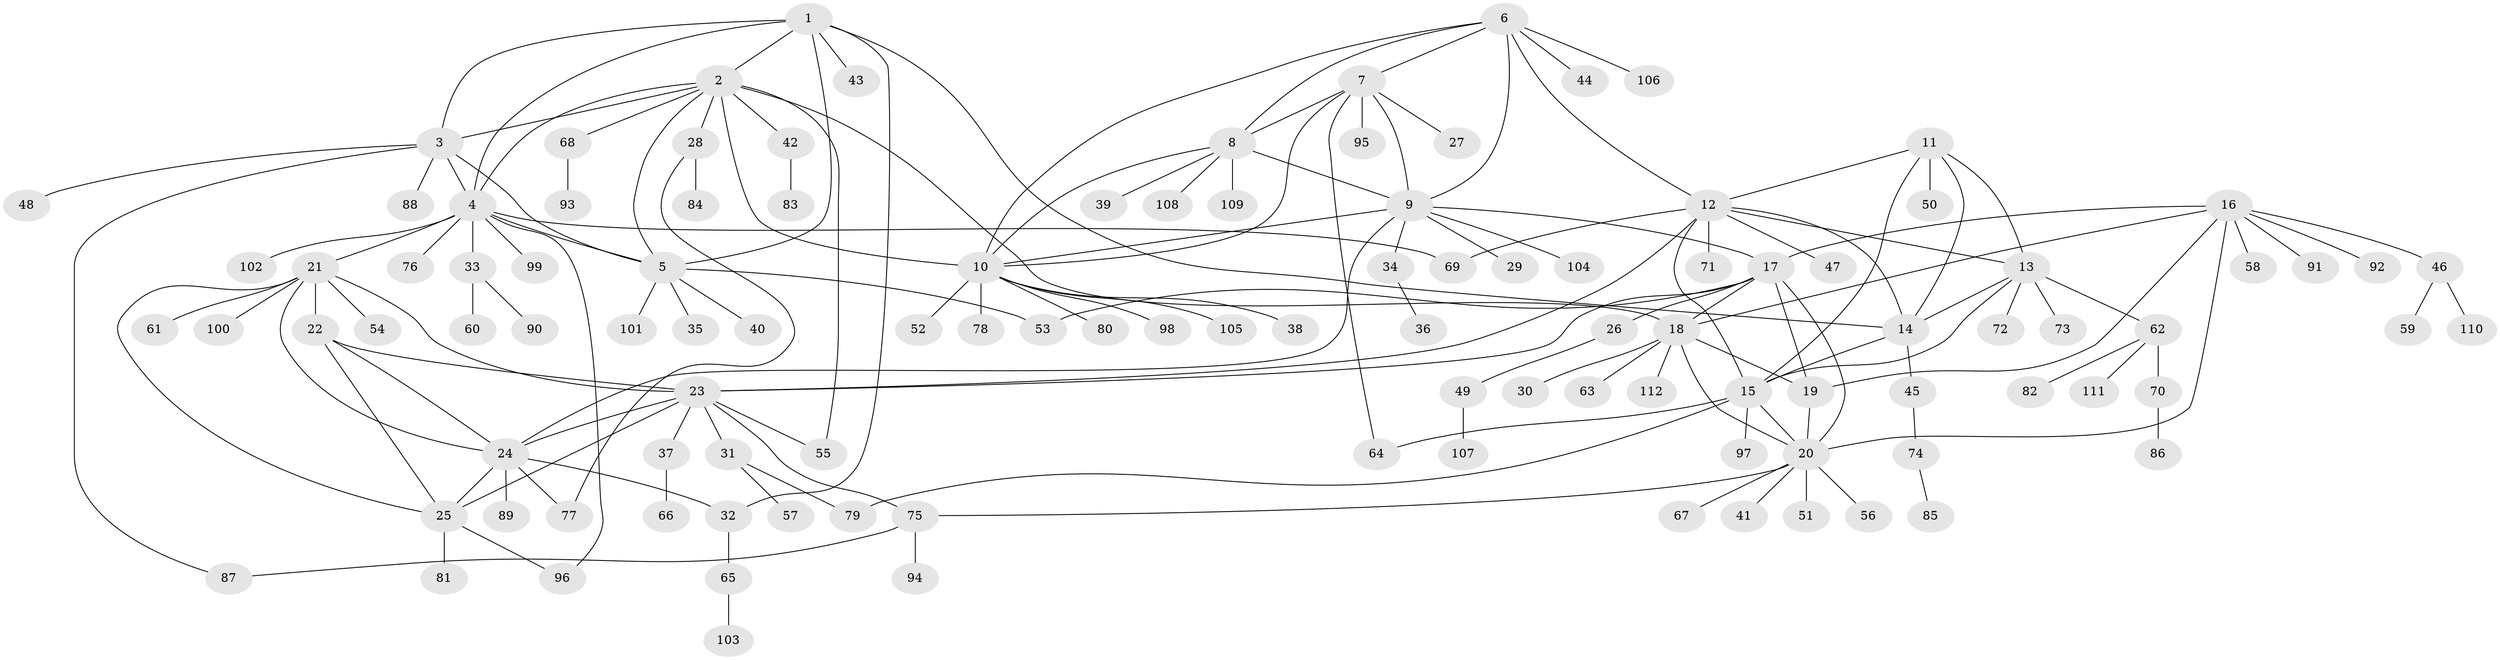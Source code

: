 // Generated by graph-tools (version 1.1) at 2025/11/02/27/25 16:11:31]
// undirected, 112 vertices, 157 edges
graph export_dot {
graph [start="1"]
  node [color=gray90,style=filled];
  1;
  2;
  3;
  4;
  5;
  6;
  7;
  8;
  9;
  10;
  11;
  12;
  13;
  14;
  15;
  16;
  17;
  18;
  19;
  20;
  21;
  22;
  23;
  24;
  25;
  26;
  27;
  28;
  29;
  30;
  31;
  32;
  33;
  34;
  35;
  36;
  37;
  38;
  39;
  40;
  41;
  42;
  43;
  44;
  45;
  46;
  47;
  48;
  49;
  50;
  51;
  52;
  53;
  54;
  55;
  56;
  57;
  58;
  59;
  60;
  61;
  62;
  63;
  64;
  65;
  66;
  67;
  68;
  69;
  70;
  71;
  72;
  73;
  74;
  75;
  76;
  77;
  78;
  79;
  80;
  81;
  82;
  83;
  84;
  85;
  86;
  87;
  88;
  89;
  90;
  91;
  92;
  93;
  94;
  95;
  96;
  97;
  98;
  99;
  100;
  101;
  102;
  103;
  104;
  105;
  106;
  107;
  108;
  109;
  110;
  111;
  112;
  1 -- 2;
  1 -- 3;
  1 -- 4;
  1 -- 5;
  1 -- 14;
  1 -- 32;
  1 -- 43;
  2 -- 3;
  2 -- 4;
  2 -- 5;
  2 -- 10;
  2 -- 18;
  2 -- 28;
  2 -- 42;
  2 -- 55;
  2 -- 68;
  3 -- 4;
  3 -- 5;
  3 -- 48;
  3 -- 87;
  3 -- 88;
  4 -- 5;
  4 -- 21;
  4 -- 33;
  4 -- 69;
  4 -- 76;
  4 -- 96;
  4 -- 99;
  4 -- 102;
  5 -- 35;
  5 -- 40;
  5 -- 53;
  5 -- 101;
  6 -- 7;
  6 -- 8;
  6 -- 9;
  6 -- 10;
  6 -- 12;
  6 -- 44;
  6 -- 106;
  7 -- 8;
  7 -- 9;
  7 -- 10;
  7 -- 27;
  7 -- 64;
  7 -- 95;
  8 -- 9;
  8 -- 10;
  8 -- 39;
  8 -- 108;
  8 -- 109;
  9 -- 10;
  9 -- 17;
  9 -- 24;
  9 -- 29;
  9 -- 34;
  9 -- 104;
  10 -- 38;
  10 -- 52;
  10 -- 78;
  10 -- 80;
  10 -- 98;
  10 -- 105;
  11 -- 12;
  11 -- 13;
  11 -- 14;
  11 -- 15;
  11 -- 50;
  12 -- 13;
  12 -- 14;
  12 -- 15;
  12 -- 23;
  12 -- 47;
  12 -- 69;
  12 -- 71;
  13 -- 14;
  13 -- 15;
  13 -- 62;
  13 -- 72;
  13 -- 73;
  14 -- 15;
  14 -- 45;
  15 -- 20;
  15 -- 64;
  15 -- 79;
  15 -- 97;
  16 -- 17;
  16 -- 18;
  16 -- 19;
  16 -- 20;
  16 -- 46;
  16 -- 58;
  16 -- 91;
  16 -- 92;
  17 -- 18;
  17 -- 19;
  17 -- 20;
  17 -- 23;
  17 -- 26;
  17 -- 53;
  18 -- 19;
  18 -- 20;
  18 -- 30;
  18 -- 63;
  18 -- 112;
  19 -- 20;
  20 -- 41;
  20 -- 51;
  20 -- 56;
  20 -- 67;
  20 -- 75;
  21 -- 22;
  21 -- 23;
  21 -- 24;
  21 -- 25;
  21 -- 54;
  21 -- 61;
  21 -- 100;
  22 -- 23;
  22 -- 24;
  22 -- 25;
  23 -- 24;
  23 -- 25;
  23 -- 31;
  23 -- 37;
  23 -- 55;
  23 -- 75;
  24 -- 25;
  24 -- 32;
  24 -- 77;
  24 -- 89;
  25 -- 81;
  25 -- 96;
  26 -- 49;
  28 -- 77;
  28 -- 84;
  31 -- 57;
  31 -- 79;
  32 -- 65;
  33 -- 60;
  33 -- 90;
  34 -- 36;
  37 -- 66;
  42 -- 83;
  45 -- 74;
  46 -- 59;
  46 -- 110;
  49 -- 107;
  62 -- 70;
  62 -- 82;
  62 -- 111;
  65 -- 103;
  68 -- 93;
  70 -- 86;
  74 -- 85;
  75 -- 87;
  75 -- 94;
}
